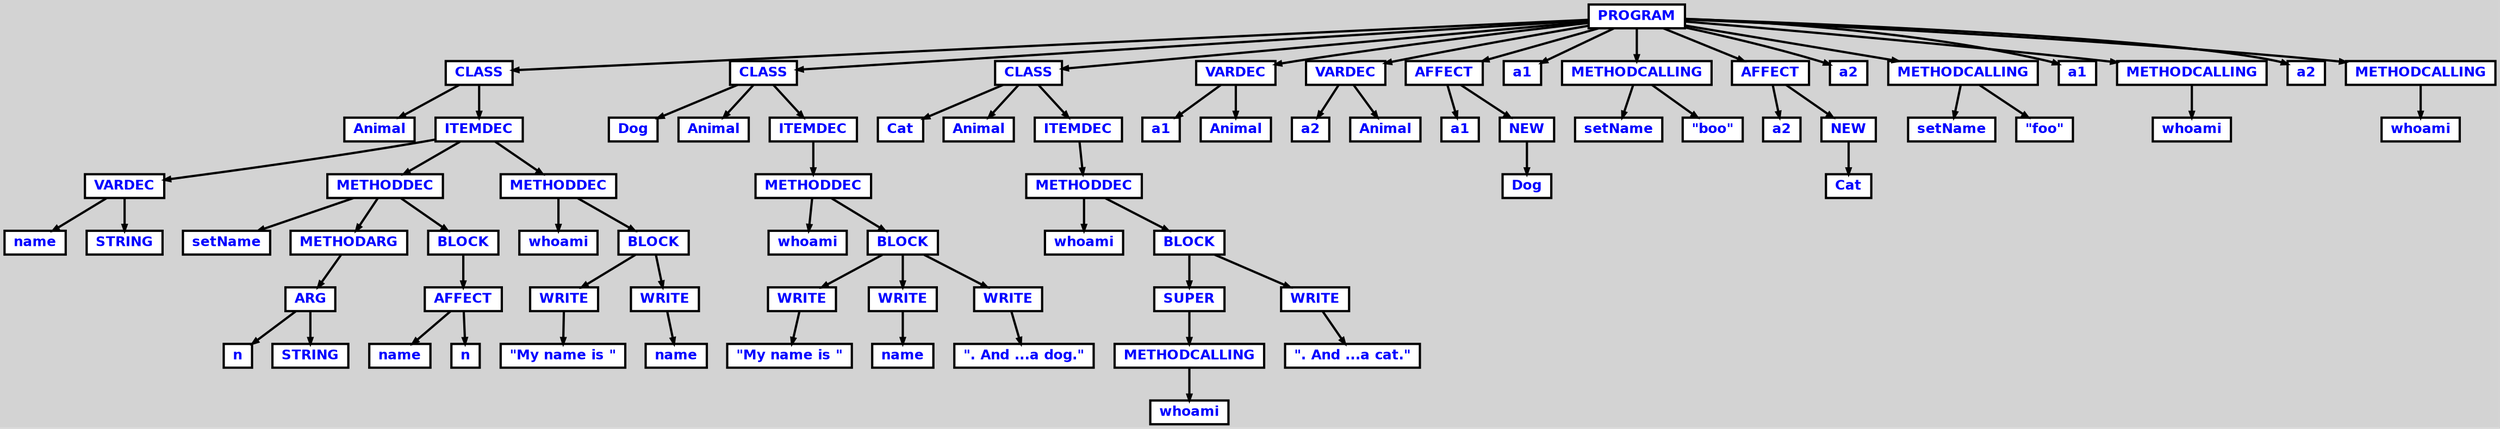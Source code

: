 digraph {

	ordering=out;
	ranksep=.4;
	bgcolor="lightgrey"; node [shape=box, fixedsize=false, fontsize=12, fontname="Helvetica-bold", fontcolor="blue"
		width=.25, height=.25, color="black", fillcolor="white", style="filled, solid, bold"];
	edge [arrowsize=.5, color="black", style="bold"]

  n0 [label="PROGRAM"];
  n1 [label="CLASS"];
  n1 [label="CLASS"];
  n2 [label="Animal"];
  n3 [label="ITEMDEC"];
  n3 [label="ITEMDEC"];
  n4 [label="VARDEC"];
  n4 [label="VARDEC"];
  n5 [label="name"];
  n6 [label="STRING"];
  n7 [label="METHODDEC"];
  n7 [label="METHODDEC"];
  n8 [label="setName"];
  n9 [label="METHODARG"];
  n9 [label="METHODARG"];
  n10 [label="ARG"];
  n10 [label="ARG"];
  n11 [label="n"];
  n12 [label="STRING"];
  n13 [label="BLOCK"];
  n13 [label="BLOCK"];
  n14 [label="AFFECT"];
  n14 [label="AFFECT"];
  n15 [label="name"];
  n16 [label="n"];
  n17 [label="METHODDEC"];
  n17 [label="METHODDEC"];
  n18 [label="whoami"];
  n19 [label="BLOCK"];
  n19 [label="BLOCK"];
  n20 [label="WRITE"];
  n20 [label="WRITE"];
  n21 [label="\"My name is \""];
  n22 [label="WRITE"];
  n22 [label="WRITE"];
  n23 [label="name"];
  n24 [label="CLASS"];
  n24 [label="CLASS"];
  n25 [label="Dog"];
  n26 [label="Animal"];
  n27 [label="ITEMDEC"];
  n27 [label="ITEMDEC"];
  n28 [label="METHODDEC"];
  n28 [label="METHODDEC"];
  n29 [label="whoami"];
  n30 [label="BLOCK"];
  n30 [label="BLOCK"];
  n31 [label="WRITE"];
  n31 [label="WRITE"];
  n32 [label="\"My name is \""];
  n33 [label="WRITE"];
  n33 [label="WRITE"];
  n34 [label="name"];
  n35 [label="WRITE"];
  n35 [label="WRITE"];
  n36 [label="\". And ...a dog.\""];
  n37 [label="CLASS"];
  n37 [label="CLASS"];
  n38 [label="Cat"];
  n39 [label="Animal"];
  n40 [label="ITEMDEC"];
  n40 [label="ITEMDEC"];
  n41 [label="METHODDEC"];
  n41 [label="METHODDEC"];
  n42 [label="whoami"];
  n43 [label="BLOCK"];
  n43 [label="BLOCK"];
  n44 [label="SUPER"];
  n44 [label="SUPER"];
  n45 [label="METHODCALLING"];
  n45 [label="METHODCALLING"];
  n46 [label="whoami"];
  n47 [label="WRITE"];
  n47 [label="WRITE"];
  n48 [label="\". And ...a cat.\""];
  n49 [label="VARDEC"];
  n49 [label="VARDEC"];
  n50 [label="a1"];
  n51 [label="Animal"];
  n52 [label="VARDEC"];
  n52 [label="VARDEC"];
  n53 [label="a2"];
  n54 [label="Animal"];
  n55 [label="AFFECT"];
  n55 [label="AFFECT"];
  n56 [label="a1"];
  n57 [label="NEW"];
  n57 [label="NEW"];
  n58 [label="Dog"];
  n59 [label="a1"];
  n60 [label="METHODCALLING"];
  n60 [label="METHODCALLING"];
  n61 [label="setName"];
  n62 [label="\"boo\""];
  n63 [label="AFFECT"];
  n63 [label="AFFECT"];
  n64 [label="a2"];
  n65 [label="NEW"];
  n65 [label="NEW"];
  n66 [label="Cat"];
  n67 [label="a2"];
  n68 [label="METHODCALLING"];
  n68 [label="METHODCALLING"];
  n69 [label="setName"];
  n70 [label="\"foo\""];
  n71 [label="a1"];
  n72 [label="METHODCALLING"];
  n72 [label="METHODCALLING"];
  n73 [label="whoami"];
  n74 [label="a2"];
  n75 [label="METHODCALLING"];
  n75 [label="METHODCALLING"];
  n76 [label="whoami"];

  n0 -> n1 // "PROGRAM" -> "CLASS"
  n1 -> n2 // "CLASS" -> "Animal"
  n1 -> n3 // "CLASS" -> "ITEMDEC"
  n3 -> n4 // "ITEMDEC" -> "VARDEC"
  n4 -> n5 // "VARDEC" -> "name"
  n4 -> n6 // "VARDEC" -> "STRING"
  n3 -> n7 // "ITEMDEC" -> "METHODDEC"
  n7 -> n8 // "METHODDEC" -> "setName"
  n7 -> n9 // "METHODDEC" -> "METHODARG"
  n9 -> n10 // "METHODARG" -> "ARG"
  n10 -> n11 // "ARG" -> "n"
  n10 -> n12 // "ARG" -> "STRING"
  n7 -> n13 // "METHODDEC" -> "BLOCK"
  n13 -> n14 // "BLOCK" -> "AFFECT"
  n14 -> n15 // "AFFECT" -> "name"
  n14 -> n16 // "AFFECT" -> "n"
  n3 -> n17 // "ITEMDEC" -> "METHODDEC"
  n17 -> n18 // "METHODDEC" -> "whoami"
  n17 -> n19 // "METHODDEC" -> "BLOCK"
  n19 -> n20 // "BLOCK" -> "WRITE"
  n20 -> n21 // "WRITE" -> "\"My name is \""
  n19 -> n22 // "BLOCK" -> "WRITE"
  n22 -> n23 // "WRITE" -> "name"
  n0 -> n24 // "PROGRAM" -> "CLASS"
  n24 -> n25 // "CLASS" -> "Dog"
  n24 -> n26 // "CLASS" -> "Animal"
  n24 -> n27 // "CLASS" -> "ITEMDEC"
  n27 -> n28 // "ITEMDEC" -> "METHODDEC"
  n28 -> n29 // "METHODDEC" -> "whoami"
  n28 -> n30 // "METHODDEC" -> "BLOCK"
  n30 -> n31 // "BLOCK" -> "WRITE"
  n31 -> n32 // "WRITE" -> "\"My name is \""
  n30 -> n33 // "BLOCK" -> "WRITE"
  n33 -> n34 // "WRITE" -> "name"
  n30 -> n35 // "BLOCK" -> "WRITE"
  n35 -> n36 // "WRITE" -> "\". And ...a dog.\""
  n0 -> n37 // "PROGRAM" -> "CLASS"
  n37 -> n38 // "CLASS" -> "Cat"
  n37 -> n39 // "CLASS" -> "Animal"
  n37 -> n40 // "CLASS" -> "ITEMDEC"
  n40 -> n41 // "ITEMDEC" -> "METHODDEC"
  n41 -> n42 // "METHODDEC" -> "whoami"
  n41 -> n43 // "METHODDEC" -> "BLOCK"
  n43 -> n44 // "BLOCK" -> "SUPER"
  n44 -> n45 // "SUPER" -> "METHODCALLING"
  n45 -> n46 // "METHODCALLING" -> "whoami"
  n43 -> n47 // "BLOCK" -> "WRITE"
  n47 -> n48 // "WRITE" -> "\". And ...a cat.\""
  n0 -> n49 // "PROGRAM" -> "VARDEC"
  n49 -> n50 // "VARDEC" -> "a1"
  n49 -> n51 // "VARDEC" -> "Animal"
  n0 -> n52 // "PROGRAM" -> "VARDEC"
  n52 -> n53 // "VARDEC" -> "a2"
  n52 -> n54 // "VARDEC" -> "Animal"
  n0 -> n55 // "PROGRAM" -> "AFFECT"
  n55 -> n56 // "AFFECT" -> "a1"
  n55 -> n57 // "AFFECT" -> "NEW"
  n57 -> n58 // "NEW" -> "Dog"
  n0 -> n59 // "PROGRAM" -> "a1"
  n0 -> n60 // "PROGRAM" -> "METHODCALLING"
  n60 -> n61 // "METHODCALLING" -> "setName"
  n60 -> n62 // "METHODCALLING" -> "\"boo\""
  n0 -> n63 // "PROGRAM" -> "AFFECT"
  n63 -> n64 // "AFFECT" -> "a2"
  n63 -> n65 // "AFFECT" -> "NEW"
  n65 -> n66 // "NEW" -> "Cat"
  n0 -> n67 // "PROGRAM" -> "a2"
  n0 -> n68 // "PROGRAM" -> "METHODCALLING"
  n68 -> n69 // "METHODCALLING" -> "setName"
  n68 -> n70 // "METHODCALLING" -> "\"foo\""
  n0 -> n71 // "PROGRAM" -> "a1"
  n0 -> n72 // "PROGRAM" -> "METHODCALLING"
  n72 -> n73 // "METHODCALLING" -> "whoami"
  n0 -> n74 // "PROGRAM" -> "a2"
  n0 -> n75 // "PROGRAM" -> "METHODCALLING"
  n75 -> n76 // "METHODCALLING" -> "whoami"

}

